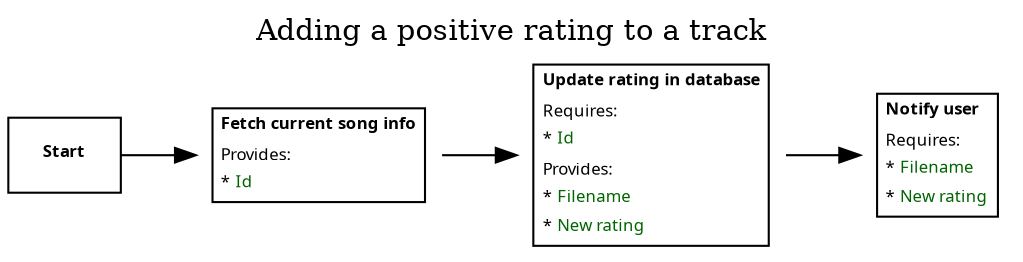 digraph {
    label="Adding a positive rating to a track";
    labelloc=t;

    rankdir=LR;
    node [ shape=plaintext fontname="Sans serif" fontsize="8" ];

    start [ shape=box label=< <b>Start</b> > ];

    fetch_current [ label=<
        <table border="1" cellborder="0" cellspacing="1">
            <tr><td align="left"><b>Fetch current song info</b></td></tr>
            <tr><td align="left">Provides:</td></tr>
            <tr><td align="left">* <font color="darkgreen">Id</font></td></tr>
        </table>
    > ];
    start -> fetch_current [ ];

    update_rating [ label=<
        <table border="1" cellborder="0" cellspacing="1">
            <tr><td align="left"><b>Update rating in database</b></td></tr>
            <tr><td align="left">Requires:</td></tr>
            <tr><td align="left">* <font color="darkgreen">Id</font></td></tr>
            <tr><td align="left">Provides:</td></tr>
            <tr><td align="left">* <font color="darkgreen">Filename</font></td></tr>
            <tr><td align="left">* <font color="darkgreen">New rating</font></td></tr>
        </table>
    > ];
    fetch_current -> update_rating [ ];

    notify_user [ label=<
        <table border="1" cellborder="0" cellspacing="1">
            <tr><td align="left"><b>Notify user</b></td></tr>
            <tr><td align="left">Requires:</td></tr>
            <tr><td align="left">* <font color="darkgreen">Filename</font></td></tr>
            <tr><td align="lefT">* <font color="darkgreen">New rating</font></td></tr>
        </table>
    > ];
    update_rating -> notify_user [ ];
}